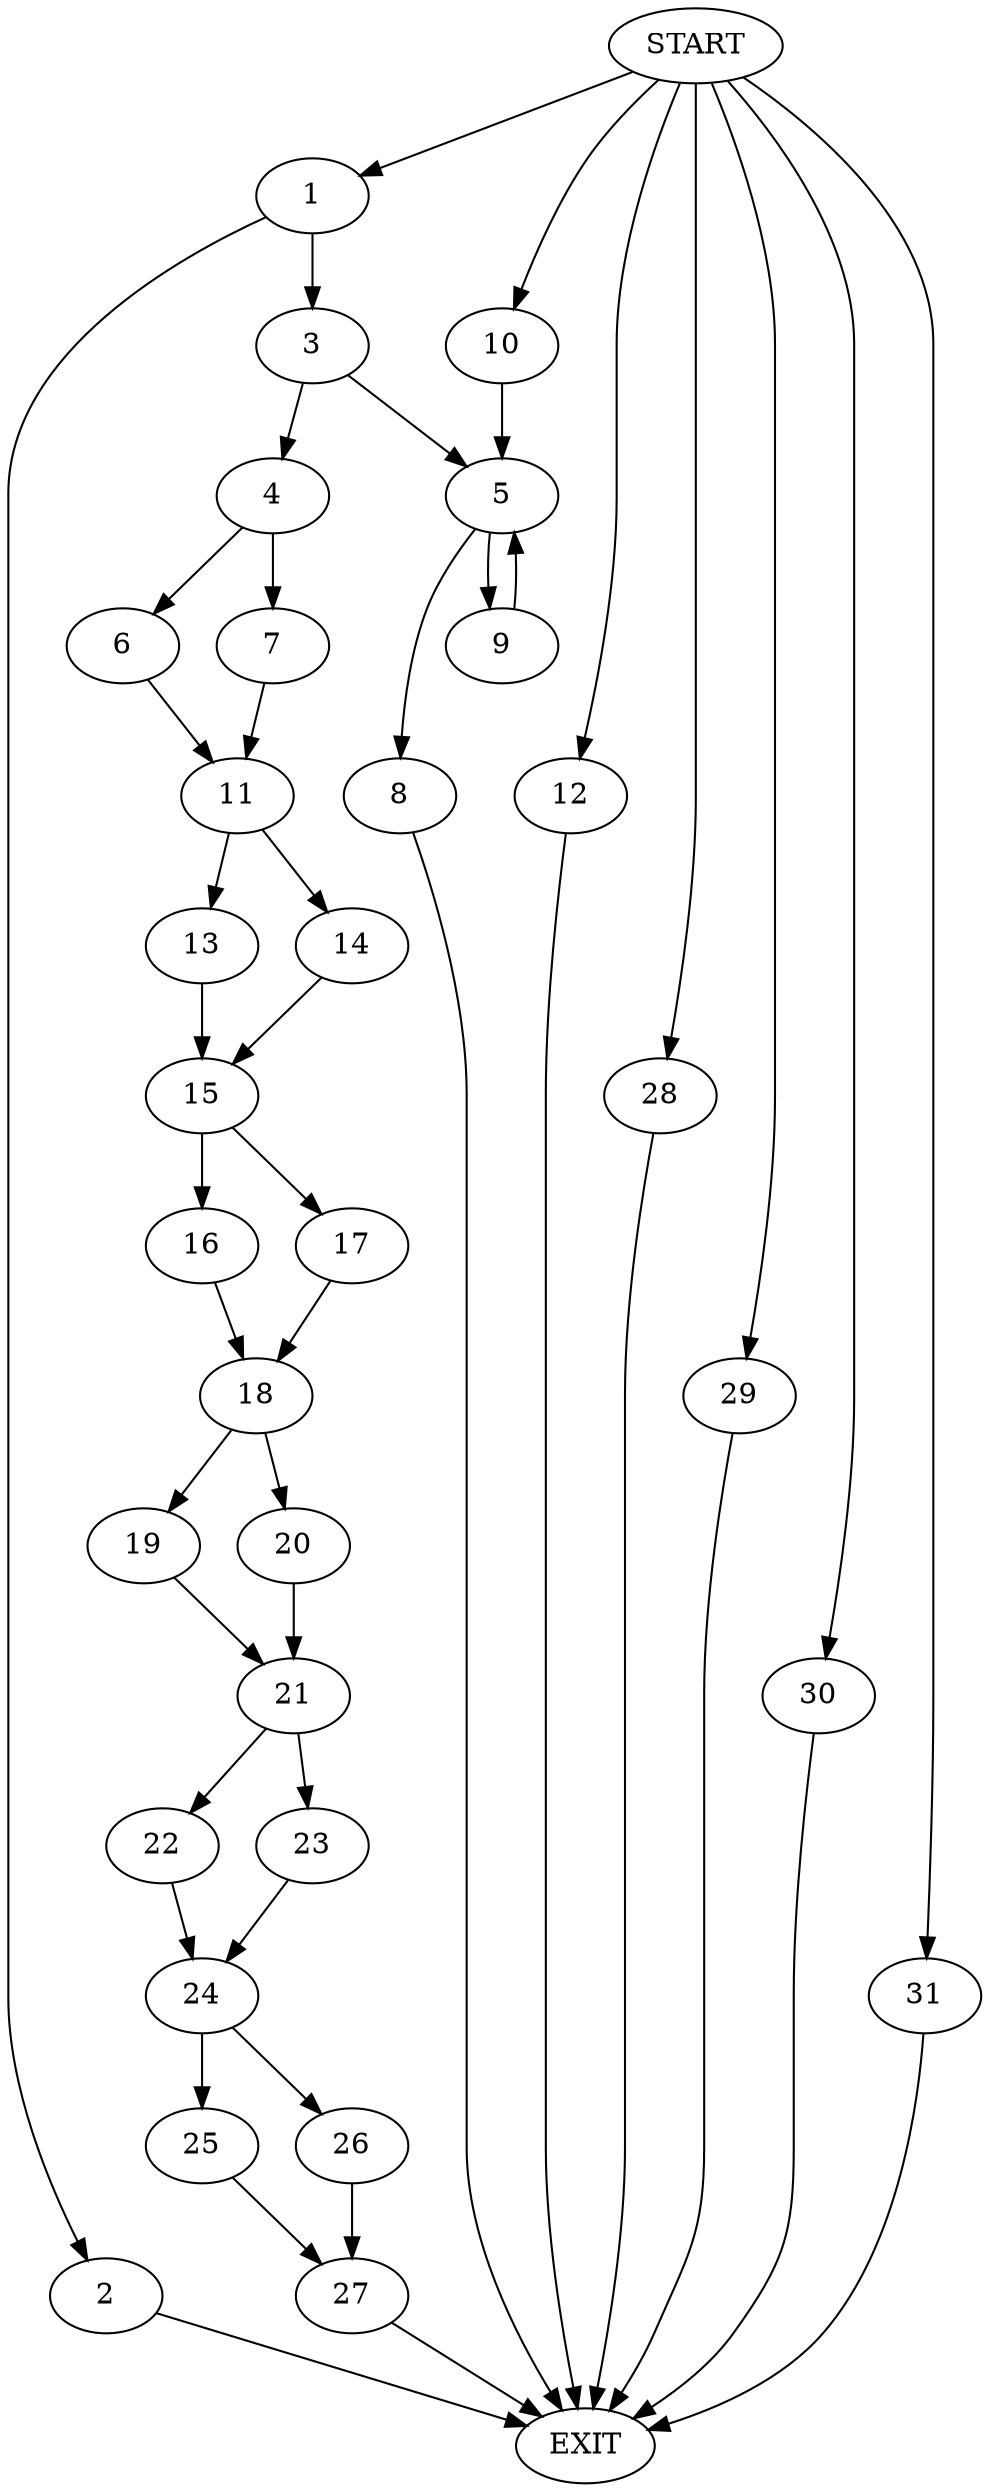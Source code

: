 digraph {
0 [label="START"]
32 [label="EXIT"]
0 -> 1
1 -> 2
1 -> 3
2 -> 32
3 -> 4
3 -> 5
4 -> 6
4 -> 7
5 -> 8
5 -> 9
9 -> 5
8 -> 32
0 -> 10
10 -> 5
6 -> 11
7 -> 11
0 -> 12
12 -> 32
11 -> 13
11 -> 14
13 -> 15
14 -> 15
15 -> 16
15 -> 17
16 -> 18
17 -> 18
18 -> 19
18 -> 20
19 -> 21
20 -> 21
21 -> 22
21 -> 23
22 -> 24
23 -> 24
24 -> 25
24 -> 26
25 -> 27
26 -> 27
27 -> 32
0 -> 28
28 -> 32
0 -> 29
29 -> 32
0 -> 30
30 -> 32
0 -> 31
31 -> 32
}
